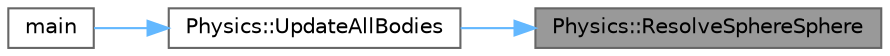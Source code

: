 digraph "Physics::ResolveSphereSphere"
{
 // LATEX_PDF_SIZE
  bgcolor="transparent";
  edge [fontname=Helvetica,fontsize=10,labelfontname=Helvetica,labelfontsize=10];
  node [fontname=Helvetica,fontsize=10,shape=box,height=0.2,width=0.4];
  rankdir="RL";
  Node1 [label="Physics::ResolveSphereSphere",height=0.2,width=0.4,color="gray40", fillcolor="grey60", style="filled", fontcolor="black",tooltip="Resolves a collision between two sphere Rigidbodies"];
  Node1 -> Node2 [dir="back",color="steelblue1",style="solid"];
  Node2 [label="Physics::UpdateAllBodies",height=0.2,width=0.4,color="grey40", fillcolor="white", style="filled",URL="$class_physics.html#a5dcd928dfbdca3feaefc1d9ca070683a",tooltip="Executes the physics tick on all physics objects in vector"];
  Node2 -> Node3 [dir="back",color="steelblue1",style="solid"];
  Node3 [label="main",height=0.2,width=0.4,color="grey40", fillcolor="white", style="filled",URL="$main_8cpp.html#ae66f6b31b5ad750f1fe042a706a4e3d4",tooltip=" "];
}
